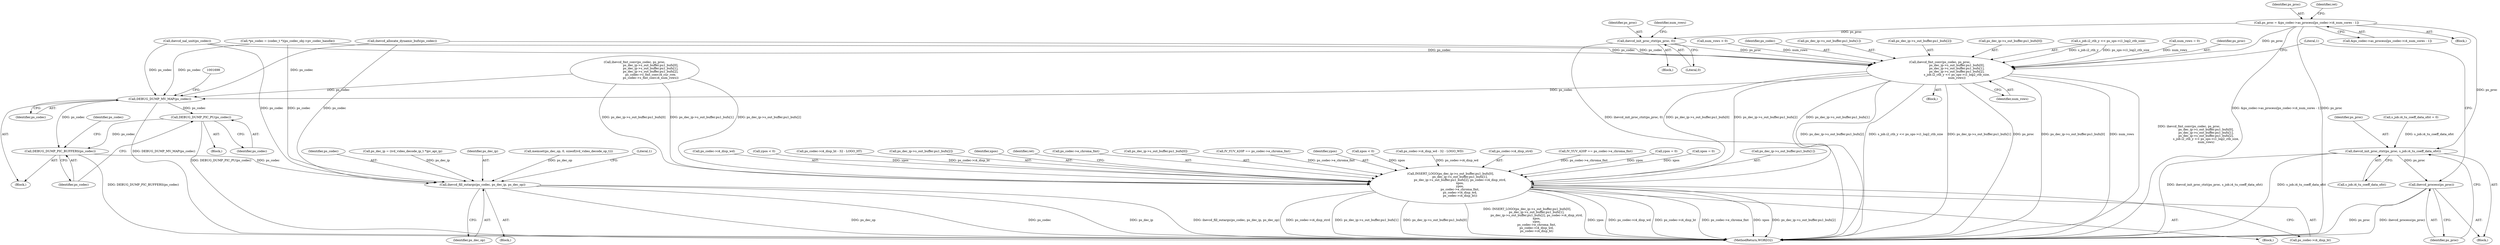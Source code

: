 digraph "0_Android_87fb7909c49e6a4510ba86ace1ffc83459c7e1b9@pointer" {
"1001412" [label="(Call,ps_proc = &ps_codec->as_process[ps_codec->i4_num_cores - 1])"];
"1001479" [label="(Call,ihevcd_init_proc_ctxt(ps_proc, s_job.i4_tu_coeff_data_ofst))"];
"1001484" [label="(Call,ihevcd_process(ps_proc))"];
"1001517" [label="(Call,ihevcd_init_proc_ctxt(ps_proc, 0))"];
"1001542" [label="(Call,ihevcd_fmt_conv(ps_codec, ps_proc,\n                                    ps_dec_ip->s_out_buffer.pu1_bufs[0],\n                                    ps_dec_ip->s_out_buffer.pu1_bufs[1],\n                                    ps_dec_ip->s_out_buffer.pu1_bufs[2],\n                                    s_job.i2_ctb_y << ps_sps->i1_log2_ctb_size,\n                                    num_rows))"];
"1001694" [label="(Call,DEBUG_DUMP_MV_MAP(ps_codec))"];
"1001827" [label="(Call,DEBUG_DUMP_PIC_PU(ps_codec))"];
"1001829" [label="(Call,DEBUG_DUMP_PIC_BUFFERS(ps_codec))"];
"1001835" [label="(Call,ihevcd_fill_outargs(ps_codec, ps_dec_ip, ps_dec_op))"];
"1001880" [label="(Call,INSERT_LOGO(ps_dec_ip->s_out_buffer.pu1_bufs[0],\n                    ps_dec_ip->s_out_buffer.pu1_bufs[1],\n                    ps_dec_ip->s_out_buffer.pu1_bufs[2], ps_codec->i4_disp_strd,\n                    xpos,\n                    ypos,\n                    ps_codec->e_chroma_fmt,\n                    ps_codec->i4_disp_wd,\n                    ps_codec->i4_disp_ht))"];
"1001407" [label="(Literal,1)"];
"1001366" [label="(Call,s_job.i4_tu_coeff_data_ofst = 0)"];
"1001543" [label="(Identifier,ps_codec)"];
"1001552" [label="(Call,ps_dec_ip->s_out_buffer.pu1_bufs[1])"];
"1001888" [label="(Call,ps_dec_ip->s_out_buffer.pu1_bufs[1])"];
"1001827" [label="(Call,DEBUG_DUMP_PIC_PU(ps_codec))"];
"1001910" [label="(Call,ps_codec->i4_disp_wd)"];
"1001867" [label="(Call,ypos < 0)"];
"1001478" [label="(Block,)"];
"1001859" [label="(Call,ps_codec->i4_disp_ht - 32 - LOGO_HT)"];
"1001841" [label="(Literal,1)"];
"1001826" [label="(Block,)"];
"1001828" [label="(Identifier,ps_codec)"];
"1001895" [label="(Call,ps_dec_ip->s_out_buffer.pu1_bufs[2])"];
"1001833" [label="(Identifier,ps_codec)"];
"1001559" [label="(Call,ps_dec_ip->s_out_buffer.pu1_bufs[2])"];
"1001545" [label="(Call,ps_dec_ip->s_out_buffer.pu1_bufs[0])"];
"1001413" [label="(Identifier,ps_proc)"];
"1001480" [label="(Identifier,ps_proc)"];
"1001542" [label="(Call,ihevcd_fmt_conv(ps_codec, ps_proc,\n                                    ps_dec_ip->s_out_buffer.pu1_bufs[0],\n                                    ps_dec_ip->s_out_buffer.pu1_bufs[1],\n                                    ps_dec_ip->s_out_buffer.pu1_bufs[2],\n                                    s_job.i2_ctb_y << ps_sps->i1_log2_ctb_size,\n                                    num_rows))"];
"1001905" [label="(Identifier,xpos)"];
"1001566" [label="(Call,s_job.i2_ctb_y << ps_sps->i1_log2_ctb_size)"];
"1001493" [label="(Block,)"];
"1001539" [label="(Call,num_rows = 0)"];
"1001836" [label="(Identifier,ps_codec)"];
"1001544" [label="(Identifier,ps_proc)"];
"1001198" [label="(Call,ihevcd_allocate_dynamic_bufs(ps_codec))"];
"1001255" [label="(Block,)"];
"1001845" [label="(Block,)"];
"1001425" [label="(Identifier,ret)"];
"1001521" [label="(Identifier,num_rows)"];
"1001518" [label="(Identifier,ps_proc)"];
"1001918" [label="(MethodReturn,WORD32)"];
"1001517" [label="(Call,ihevcd_init_proc_ctxt(ps_proc, 0))"];
"1000986" [label="(Call,ihevcd_nal_unit(ps_codec))"];
"1000173" [label="(Call,ps_dec_ip = (ivd_video_decode_ip_t *)pv_api_ip)"];
"1001913" [label="(Call,ps_codec->i4_disp_ht)"];
"1001917" [label="(Identifier,ret)"];
"1001907" [label="(Call,ps_codec->e_chroma_fmt)"];
"1001573" [label="(Identifier,num_rows)"];
"1001880" [label="(Call,INSERT_LOGO(ps_dec_ip->s_out_buffer.pu1_bufs[0],\n                    ps_dec_ip->s_out_buffer.pu1_bufs[1],\n                    ps_dec_ip->s_out_buffer.pu1_bufs[2], ps_codec->i4_disp_strd,\n                    xpos,\n                    ypos,\n                    ps_codec->e_chroma_fmt,\n                    ps_codec->i4_disp_wd,\n                    ps_codec->i4_disp_ht))"];
"1001881" [label="(Call,ps_dec_ip->s_out_buffer.pu1_bufs[0])"];
"1001587" [label="(Call,IV_YUV_420P == ps_codec->e_chroma_fmt)"];
"1001838" [label="(Identifier,ps_dec_op)"];
"1001837" [label="(Identifier,ps_dec_ip)"];
"1001479" [label="(Call,ihevcd_init_proc_ctxt(ps_proc, s_job.i4_tu_coeff_data_ofst))"];
"1001516" [label="(Block,)"];
"1001485" [label="(Identifier,ps_proc)"];
"1001835" [label="(Call,ihevcd_fill_outargs(ps_codec, ps_dec_ip, ps_dec_op))"];
"1001829" [label="(Call,DEBUG_DUMP_PIC_BUFFERS(ps_codec))"];
"1000190" [label="(Call,memset(ps_dec_op, 0, sizeof(ivd_video_decode_op_t)))"];
"1001484" [label="(Call,ihevcd_process(ps_proc))"];
"1001649" [label="(Call,ihevcd_fmt_conv(ps_codec, ps_proc,\n                                  ps_dec_ip->s_out_buffer.pu1_bufs[0],\n                                  ps_dec_ip->s_out_buffer.pu1_bufs[1],\n                                  ps_dec_ip->s_out_buffer.pu1_bufs[2],\n                                  ps_codec->s_fmt_conv.i4_cur_row,\n                                  ps_codec->s_fmt_conv.i4_num_rows))"];
"1001906" [label="(Identifier,ypos)"];
"1001536" [label="(Call,num_rows < 0)"];
"1001412" [label="(Call,ps_proc = &ps_codec->as_process[ps_codec->i4_num_cores - 1])"];
"1001414" [label="(Call,&ps_codec->as_process[ps_codec->i4_num_cores - 1])"];
"1001830" [label="(Identifier,ps_codec)"];
"1001874" [label="(Call,xpos < 0)"];
"1001849" [label="(Call,ps_codec->i4_disp_wd - 32 - LOGO_WD)"];
"1001695" [label="(Identifier,ps_codec)"];
"1001408" [label="(Block,)"];
"1001902" [label="(Call,ps_codec->i4_disp_strd)"];
"1001307" [label="(Call,IV_YUV_420P == ps_codec->e_chroma_fmt)"];
"1001694" [label="(Call,DEBUG_DUMP_MV_MAP(ps_codec))"];
"1001870" [label="(Call,ypos = 0)"];
"1001519" [label="(Literal,0)"];
"1000145" [label="(Block,)"];
"1000151" [label="(Call,*ps_codec = (codec_t *)(ps_codec_obj->pv_codec_handle))"];
"1001481" [label="(Call,s_job.i4_tu_coeff_data_ofst)"];
"1001877" [label="(Call,xpos = 0)"];
"1001412" -> "1001408"  [label="AST: "];
"1001412" -> "1001414"  [label="CFG: "];
"1001413" -> "1001412"  [label="AST: "];
"1001414" -> "1001412"  [label="AST: "];
"1001425" -> "1001412"  [label="CFG: "];
"1001412" -> "1001918"  [label="DDG: &ps_codec->as_process[ps_codec->i4_num_cores - 1]"];
"1001412" -> "1001918"  [label="DDG: ps_proc"];
"1001412" -> "1001479"  [label="DDG: ps_proc"];
"1001412" -> "1001517"  [label="DDG: ps_proc"];
"1001412" -> "1001542"  [label="DDG: ps_proc"];
"1001479" -> "1001478"  [label="AST: "];
"1001479" -> "1001481"  [label="CFG: "];
"1001480" -> "1001479"  [label="AST: "];
"1001481" -> "1001479"  [label="AST: "];
"1001485" -> "1001479"  [label="CFG: "];
"1001479" -> "1001918"  [label="DDG: ihevcd_init_proc_ctxt(ps_proc, s_job.i4_tu_coeff_data_ofst)"];
"1001479" -> "1001918"  [label="DDG: s_job.i4_tu_coeff_data_ofst"];
"1001366" -> "1001479"  [label="DDG: s_job.i4_tu_coeff_data_ofst"];
"1001479" -> "1001484"  [label="DDG: ps_proc"];
"1001484" -> "1001478"  [label="AST: "];
"1001484" -> "1001485"  [label="CFG: "];
"1001485" -> "1001484"  [label="AST: "];
"1001407" -> "1001484"  [label="CFG: "];
"1001484" -> "1001918"  [label="DDG: ps_proc"];
"1001484" -> "1001918"  [label="DDG: ihevcd_process(ps_proc)"];
"1001517" -> "1001516"  [label="AST: "];
"1001517" -> "1001519"  [label="CFG: "];
"1001518" -> "1001517"  [label="AST: "];
"1001519" -> "1001517"  [label="AST: "];
"1001521" -> "1001517"  [label="CFG: "];
"1001517" -> "1001918"  [label="DDG: ihevcd_init_proc_ctxt(ps_proc, 0)"];
"1001517" -> "1001542"  [label="DDG: ps_proc"];
"1001542" -> "1001493"  [label="AST: "];
"1001542" -> "1001573"  [label="CFG: "];
"1001543" -> "1001542"  [label="AST: "];
"1001544" -> "1001542"  [label="AST: "];
"1001545" -> "1001542"  [label="AST: "];
"1001552" -> "1001542"  [label="AST: "];
"1001559" -> "1001542"  [label="AST: "];
"1001566" -> "1001542"  [label="AST: "];
"1001573" -> "1001542"  [label="AST: "];
"1001407" -> "1001542"  [label="CFG: "];
"1001542" -> "1001918"  [label="DDG: ps_proc"];
"1001542" -> "1001918"  [label="DDG: ps_dec_ip->s_out_buffer.pu1_bufs[0]"];
"1001542" -> "1001918"  [label="DDG: num_rows"];
"1001542" -> "1001918"  [label="DDG: ihevcd_fmt_conv(ps_codec, ps_proc,\n                                    ps_dec_ip->s_out_buffer.pu1_bufs[0],\n                                    ps_dec_ip->s_out_buffer.pu1_bufs[1],\n                                    ps_dec_ip->s_out_buffer.pu1_bufs[2],\n                                    s_job.i2_ctb_y << ps_sps->i1_log2_ctb_size,\n                                    num_rows)"];
"1001542" -> "1001918"  [label="DDG: ps_dec_ip->s_out_buffer.pu1_bufs[2]"];
"1001542" -> "1001918"  [label="DDG: s_job.i2_ctb_y << ps_sps->i1_log2_ctb_size"];
"1001542" -> "1001918"  [label="DDG: ps_dec_ip->s_out_buffer.pu1_bufs[1]"];
"1001198" -> "1001542"  [label="DDG: ps_codec"];
"1000151" -> "1001542"  [label="DDG: ps_codec"];
"1000986" -> "1001542"  [label="DDG: ps_codec"];
"1001566" -> "1001542"  [label="DDG: s_job.i2_ctb_y"];
"1001566" -> "1001542"  [label="DDG: ps_sps->i1_log2_ctb_size"];
"1001536" -> "1001542"  [label="DDG: num_rows"];
"1001539" -> "1001542"  [label="DDG: num_rows"];
"1001542" -> "1001694"  [label="DDG: ps_codec"];
"1001542" -> "1001880"  [label="DDG: ps_dec_ip->s_out_buffer.pu1_bufs[0]"];
"1001542" -> "1001880"  [label="DDG: ps_dec_ip->s_out_buffer.pu1_bufs[1]"];
"1001542" -> "1001880"  [label="DDG: ps_dec_ip->s_out_buffer.pu1_bufs[2]"];
"1001694" -> "1001255"  [label="AST: "];
"1001694" -> "1001695"  [label="CFG: "];
"1001695" -> "1001694"  [label="AST: "];
"1001698" -> "1001694"  [label="CFG: "];
"1001694" -> "1001918"  [label="DDG: DEBUG_DUMP_MV_MAP(ps_codec)"];
"1001198" -> "1001694"  [label="DDG: ps_codec"];
"1001649" -> "1001694"  [label="DDG: ps_codec"];
"1000151" -> "1001694"  [label="DDG: ps_codec"];
"1000986" -> "1001694"  [label="DDG: ps_codec"];
"1001694" -> "1001827"  [label="DDG: ps_codec"];
"1001694" -> "1001829"  [label="DDG: ps_codec"];
"1001827" -> "1001826"  [label="AST: "];
"1001827" -> "1001828"  [label="CFG: "];
"1001828" -> "1001827"  [label="AST: "];
"1001830" -> "1001827"  [label="CFG: "];
"1001827" -> "1001918"  [label="DDG: DEBUG_DUMP_PIC_PU(ps_codec)"];
"1001827" -> "1001829"  [label="DDG: ps_codec"];
"1001829" -> "1001255"  [label="AST: "];
"1001829" -> "1001830"  [label="CFG: "];
"1001830" -> "1001829"  [label="AST: "];
"1001833" -> "1001829"  [label="CFG: "];
"1001829" -> "1001918"  [label="DDG: DEBUG_DUMP_PIC_BUFFERS(ps_codec)"];
"1001829" -> "1001835"  [label="DDG: ps_codec"];
"1001835" -> "1000145"  [label="AST: "];
"1001835" -> "1001838"  [label="CFG: "];
"1001836" -> "1001835"  [label="AST: "];
"1001837" -> "1001835"  [label="AST: "];
"1001838" -> "1001835"  [label="AST: "];
"1001841" -> "1001835"  [label="CFG: "];
"1001835" -> "1001918"  [label="DDG: ps_dec_op"];
"1001835" -> "1001918"  [label="DDG: ps_codec"];
"1001835" -> "1001918"  [label="DDG: ps_dec_ip"];
"1001835" -> "1001918"  [label="DDG: ihevcd_fill_outargs(ps_codec, ps_dec_ip, ps_dec_op)"];
"1001198" -> "1001835"  [label="DDG: ps_codec"];
"1000151" -> "1001835"  [label="DDG: ps_codec"];
"1000986" -> "1001835"  [label="DDG: ps_codec"];
"1000173" -> "1001835"  [label="DDG: ps_dec_ip"];
"1000190" -> "1001835"  [label="DDG: ps_dec_op"];
"1001880" -> "1001845"  [label="AST: "];
"1001880" -> "1001913"  [label="CFG: "];
"1001881" -> "1001880"  [label="AST: "];
"1001888" -> "1001880"  [label="AST: "];
"1001895" -> "1001880"  [label="AST: "];
"1001902" -> "1001880"  [label="AST: "];
"1001905" -> "1001880"  [label="AST: "];
"1001906" -> "1001880"  [label="AST: "];
"1001907" -> "1001880"  [label="AST: "];
"1001910" -> "1001880"  [label="AST: "];
"1001913" -> "1001880"  [label="AST: "];
"1001917" -> "1001880"  [label="CFG: "];
"1001880" -> "1001918"  [label="DDG: ps_codec->e_chroma_fmt"];
"1001880" -> "1001918"  [label="DDG: xpos"];
"1001880" -> "1001918"  [label="DDG: ps_dec_ip->s_out_buffer.pu1_bufs[2]"];
"1001880" -> "1001918"  [label="DDG: ps_codec->i4_disp_strd"];
"1001880" -> "1001918"  [label="DDG: ps_dec_ip->s_out_buffer.pu1_bufs[1]"];
"1001880" -> "1001918"  [label="DDG: ps_dec_ip->s_out_buffer.pu1_bufs[0]"];
"1001880" -> "1001918"  [label="DDG: INSERT_LOGO(ps_dec_ip->s_out_buffer.pu1_bufs[0],\n                    ps_dec_ip->s_out_buffer.pu1_bufs[1],\n                    ps_dec_ip->s_out_buffer.pu1_bufs[2], ps_codec->i4_disp_strd,\n                    xpos,\n                    ypos,\n                    ps_codec->e_chroma_fmt,\n                    ps_codec->i4_disp_wd,\n                    ps_codec->i4_disp_ht)"];
"1001880" -> "1001918"  [label="DDG: ypos"];
"1001880" -> "1001918"  [label="DDG: ps_codec->i4_disp_wd"];
"1001880" -> "1001918"  [label="DDG: ps_codec->i4_disp_ht"];
"1001649" -> "1001880"  [label="DDG: ps_dec_ip->s_out_buffer.pu1_bufs[0]"];
"1001649" -> "1001880"  [label="DDG: ps_dec_ip->s_out_buffer.pu1_bufs[1]"];
"1001649" -> "1001880"  [label="DDG: ps_dec_ip->s_out_buffer.pu1_bufs[2]"];
"1001877" -> "1001880"  [label="DDG: xpos"];
"1001874" -> "1001880"  [label="DDG: xpos"];
"1001870" -> "1001880"  [label="DDG: ypos"];
"1001867" -> "1001880"  [label="DDG: ypos"];
"1001587" -> "1001880"  [label="DDG: ps_codec->e_chroma_fmt"];
"1001307" -> "1001880"  [label="DDG: ps_codec->e_chroma_fmt"];
"1001849" -> "1001880"  [label="DDG: ps_codec->i4_disp_wd"];
"1001859" -> "1001880"  [label="DDG: ps_codec->i4_disp_ht"];
}
